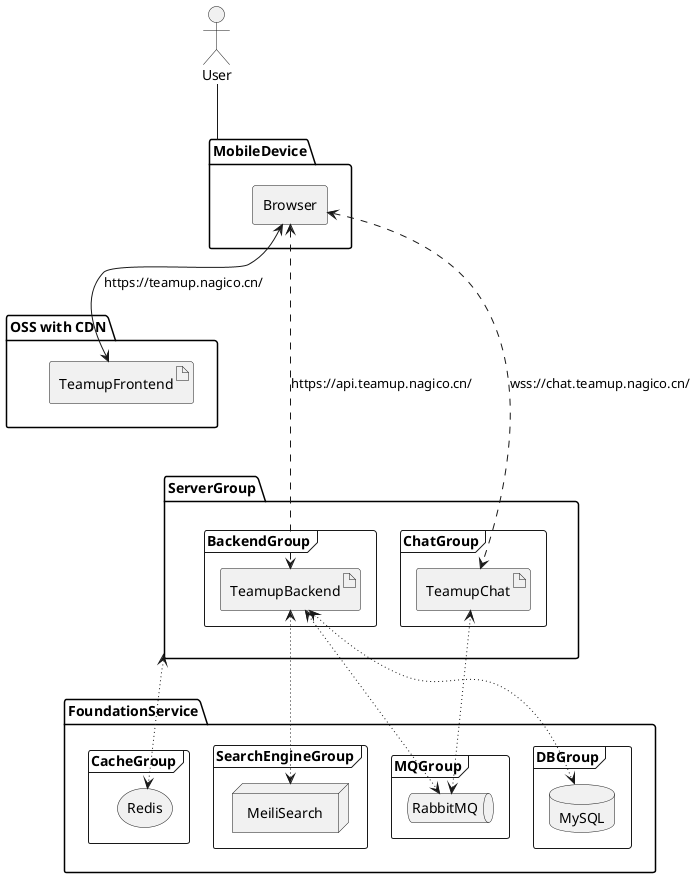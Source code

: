 @startuml

top to bottom direction

actor User

folder MobileDevice {
    agent Browser
}

User -- MobileDevice

folder "OSS with CDN" as OSS {
    artifact TeamupFrontend
}

Browser <--> TeamupFrontend : https://teamup.nagico.cn/

folder ServerGroup {
    frame BackendGroup {
        artifact TeamupBackend
    }

    frame ChatGroup {
        artifact TeamupChat
    }
}

folder FoundationService {
    frame MQGroup {
        queue RabbitMQ
    }

    frame SearchEngineGroup {
        node MeiliSearch
    }

    frame CacheGroup {
        storage Redis
    }

    frame DBGroup {
        database MySQL
    }
}


Browser <-[dashed]-> TeamupBackend : https://api.teamup.nagico.cn/
Browser <-[dashed]-> TeamupChat : wss://chat.teamup.nagico.cn/

OSS -[hidden]- ServerGroup

TeamupBackend <-[dotted]-> RabbitMQ
RabbitMQ <-[dotted]-> TeamupChat

TeamupBackend <-[dotted]-> MeiliSearch
ServerGroup <-[dotted]-> Redis
TeamupBackend <-[dotted]-> MySQL
@enduml
